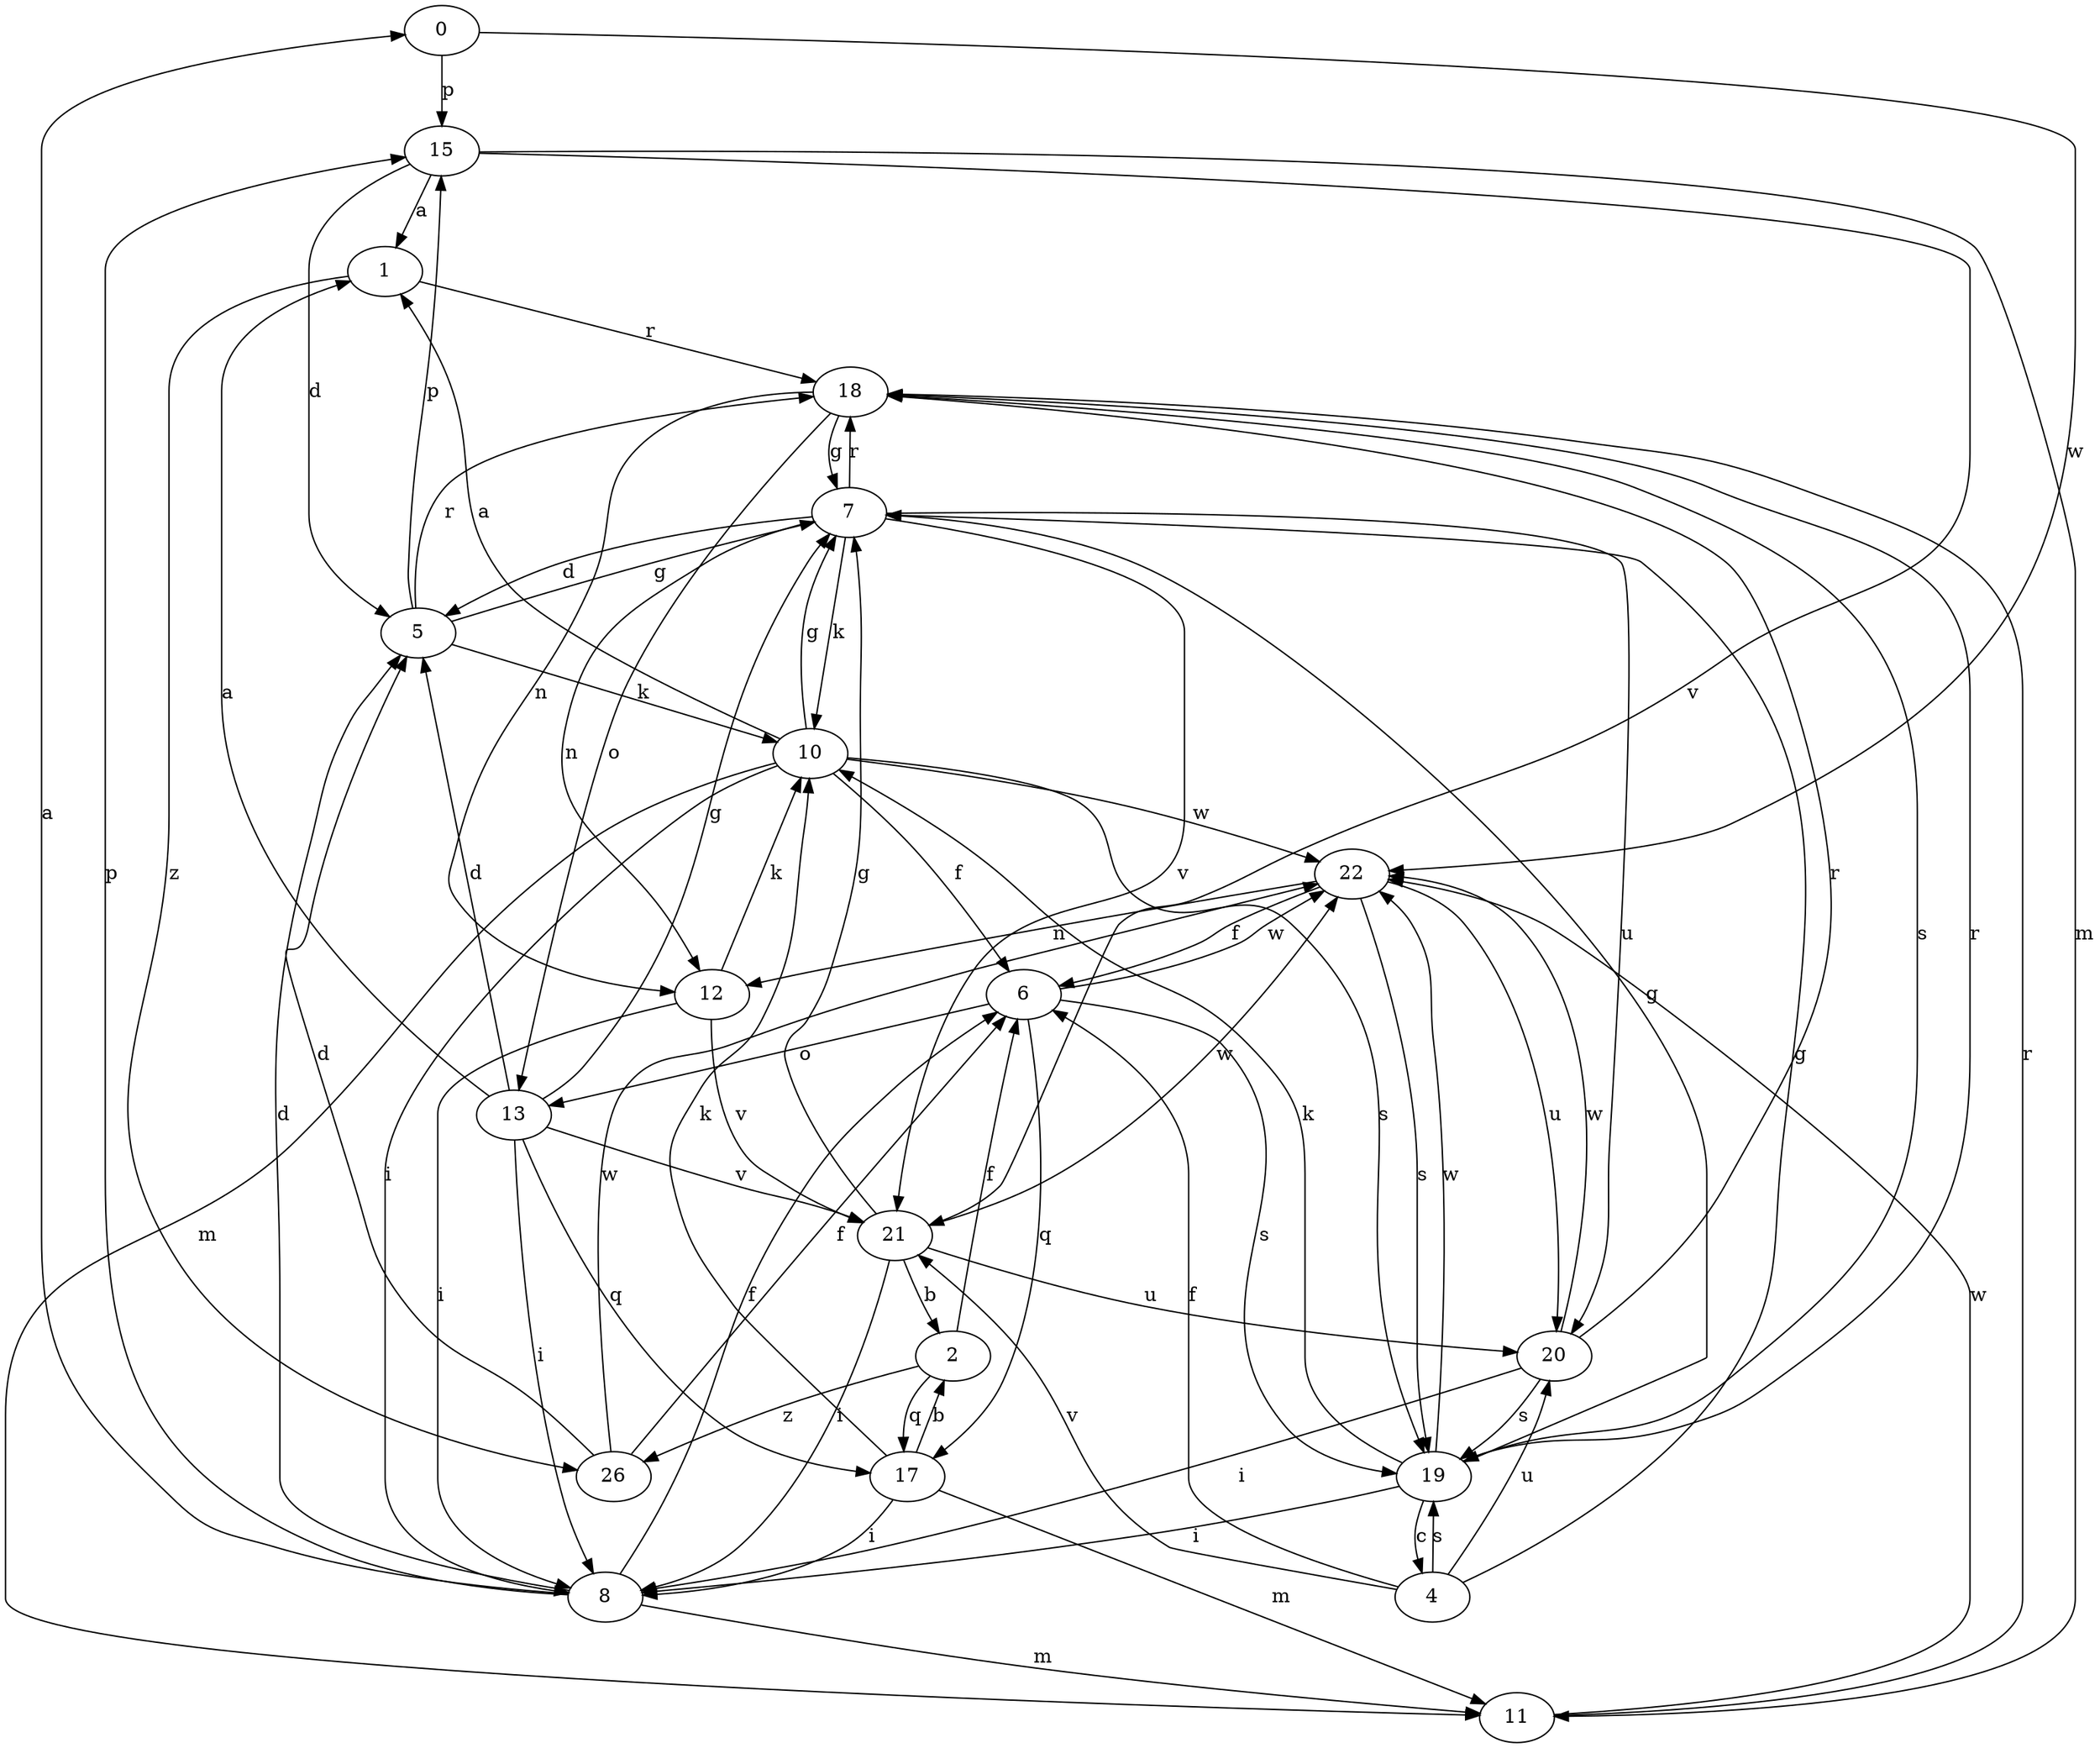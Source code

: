 strict digraph  {
0;
1;
2;
4;
5;
6;
7;
8;
10;
11;
12;
13;
15;
17;
18;
19;
20;
21;
22;
26;
0 -> 15  [label=p];
0 -> 22  [label=w];
1 -> 18  [label=r];
1 -> 26  [label=z];
2 -> 6  [label=f];
2 -> 17  [label=q];
2 -> 26  [label=z];
4 -> 6  [label=f];
4 -> 7  [label=g];
4 -> 19  [label=s];
4 -> 20  [label=u];
4 -> 21  [label=v];
5 -> 7  [label=g];
5 -> 10  [label=k];
5 -> 15  [label=p];
5 -> 18  [label=r];
6 -> 13  [label=o];
6 -> 17  [label=q];
6 -> 19  [label=s];
6 -> 22  [label=w];
7 -> 5  [label=d];
7 -> 10  [label=k];
7 -> 12  [label=n];
7 -> 18  [label=r];
7 -> 20  [label=u];
7 -> 21  [label=v];
8 -> 0  [label=a];
8 -> 5  [label=d];
8 -> 6  [label=f];
8 -> 11  [label=m];
8 -> 15  [label=p];
10 -> 1  [label=a];
10 -> 6  [label=f];
10 -> 7  [label=g];
10 -> 8  [label=i];
10 -> 11  [label=m];
10 -> 19  [label=s];
10 -> 22  [label=w];
11 -> 18  [label=r];
11 -> 22  [label=w];
12 -> 8  [label=i];
12 -> 10  [label=k];
12 -> 21  [label=v];
13 -> 1  [label=a];
13 -> 5  [label=d];
13 -> 7  [label=g];
13 -> 8  [label=i];
13 -> 17  [label=q];
13 -> 21  [label=v];
15 -> 1  [label=a];
15 -> 5  [label=d];
15 -> 11  [label=m];
15 -> 21  [label=v];
17 -> 2  [label=b];
17 -> 8  [label=i];
17 -> 10  [label=k];
17 -> 11  [label=m];
18 -> 7  [label=g];
18 -> 12  [label=n];
18 -> 13  [label=o];
18 -> 19  [label=s];
19 -> 4  [label=c];
19 -> 7  [label=g];
19 -> 8  [label=i];
19 -> 10  [label=k];
19 -> 18  [label=r];
19 -> 22  [label=w];
20 -> 8  [label=i];
20 -> 18  [label=r];
20 -> 19  [label=s];
20 -> 22  [label=w];
21 -> 2  [label=b];
21 -> 7  [label=g];
21 -> 8  [label=i];
21 -> 20  [label=u];
21 -> 22  [label=w];
22 -> 6  [label=f];
22 -> 12  [label=n];
22 -> 19  [label=s];
22 -> 20  [label=u];
26 -> 5  [label=d];
26 -> 6  [label=f];
26 -> 22  [label=w];
}
